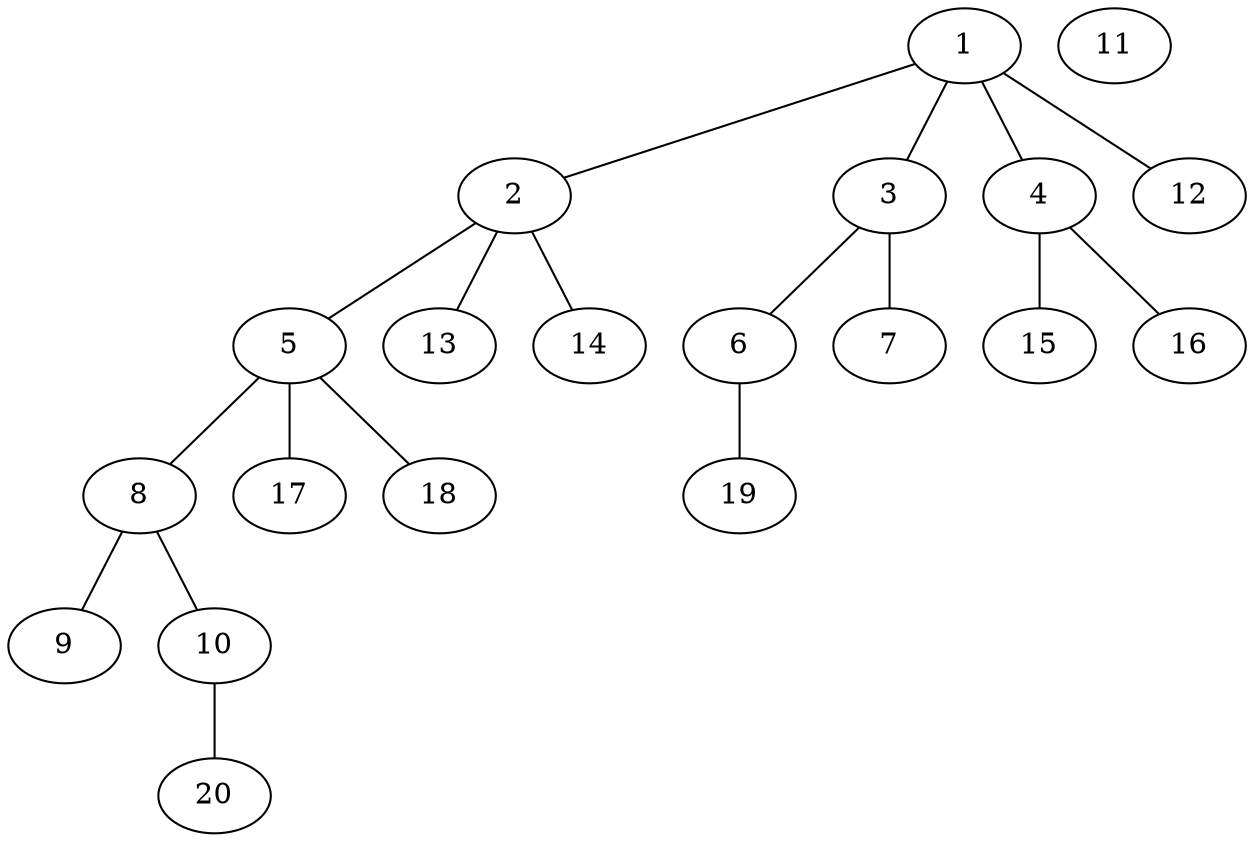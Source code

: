 graph molecule_4190 {
	1	 [chem=C];
	2	 [chem=C];
	1 -- 2	 [valence=1];
	3	 [chem=C];
	1 -- 3	 [valence=1];
	4	 [chem=N];
	1 -- 4	 [valence=1];
	12	 [chem=H];
	1 -- 12	 [valence=1];
	5	 [chem=C];
	2 -- 5	 [valence=1];
	13	 [chem=H];
	2 -- 13	 [valence=1];
	14	 [chem=H];
	2 -- 14	 [valence=1];
	6	 [chem=O];
	3 -- 6	 [valence=1];
	7	 [chem=O];
	3 -- 7	 [valence=2];
	15	 [chem=H];
	4 -- 15	 [valence=1];
	16	 [chem=H];
	4 -- 16	 [valence=1];
	8	 [chem=C];
	5 -- 8	 [valence=1];
	17	 [chem=H];
	5 -- 17	 [valence=1];
	18	 [chem=H];
	5 -- 18	 [valence=1];
	19	 [chem=H];
	6 -- 19	 [valence=1];
	9	 [chem=O];
	8 -- 9	 [valence=2];
	10	 [chem=O];
	8 -- 10	 [valence=1];
	20	 [chem=H];
	10 -- 20	 [valence=1];
	11	 [chem=Na];
}
